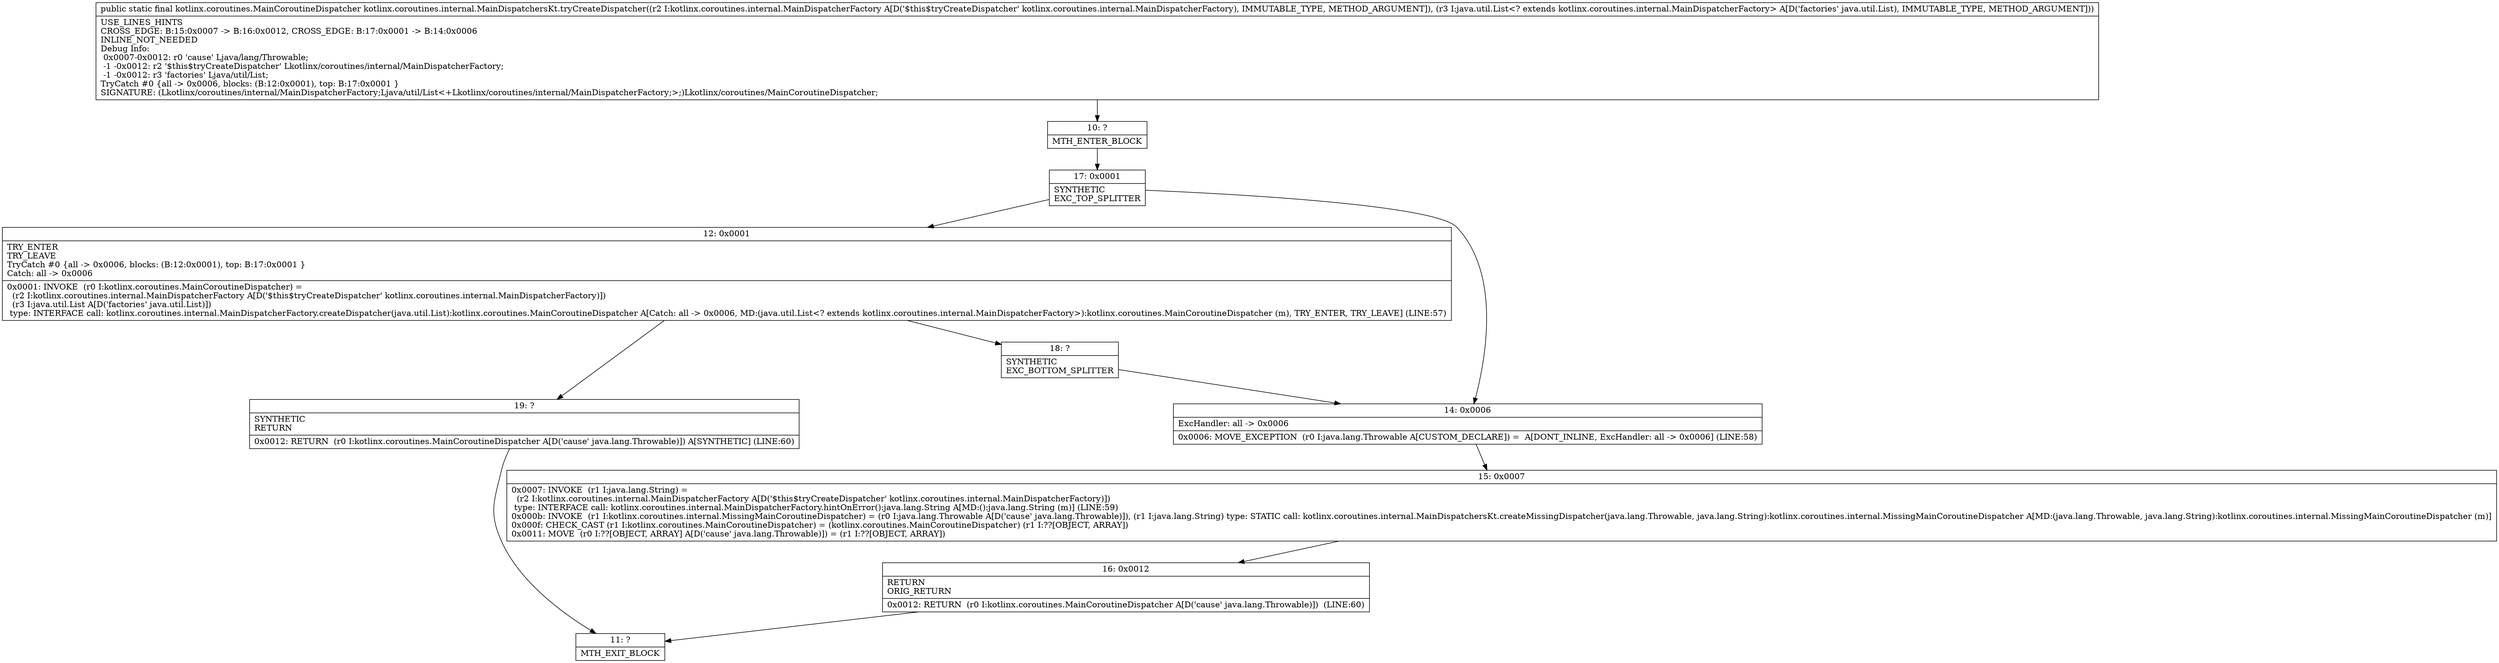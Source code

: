 digraph "CFG forkotlinx.coroutines.internal.MainDispatchersKt.tryCreateDispatcher(Lkotlinx\/coroutines\/internal\/MainDispatcherFactory;Ljava\/util\/List;)Lkotlinx\/coroutines\/MainCoroutineDispatcher;" {
Node_10 [shape=record,label="{10\:\ ?|MTH_ENTER_BLOCK\l}"];
Node_17 [shape=record,label="{17\:\ 0x0001|SYNTHETIC\lEXC_TOP_SPLITTER\l}"];
Node_12 [shape=record,label="{12\:\ 0x0001|TRY_ENTER\lTRY_LEAVE\lTryCatch #0 \{all \-\> 0x0006, blocks: (B:12:0x0001), top: B:17:0x0001 \}\lCatch: all \-\> 0x0006\l|0x0001: INVOKE  (r0 I:kotlinx.coroutines.MainCoroutineDispatcher) = \l  (r2 I:kotlinx.coroutines.internal.MainDispatcherFactory A[D('$this$tryCreateDispatcher' kotlinx.coroutines.internal.MainDispatcherFactory)])\l  (r3 I:java.util.List A[D('factories' java.util.List)])\l type: INTERFACE call: kotlinx.coroutines.internal.MainDispatcherFactory.createDispatcher(java.util.List):kotlinx.coroutines.MainCoroutineDispatcher A[Catch: all \-\> 0x0006, MD:(java.util.List\<? extends kotlinx.coroutines.internal.MainDispatcherFactory\>):kotlinx.coroutines.MainCoroutineDispatcher (m), TRY_ENTER, TRY_LEAVE] (LINE:57)\l}"];
Node_18 [shape=record,label="{18\:\ ?|SYNTHETIC\lEXC_BOTTOM_SPLITTER\l}"];
Node_19 [shape=record,label="{19\:\ ?|SYNTHETIC\lRETURN\l|0x0012: RETURN  (r0 I:kotlinx.coroutines.MainCoroutineDispatcher A[D('cause' java.lang.Throwable)]) A[SYNTHETIC] (LINE:60)\l}"];
Node_11 [shape=record,label="{11\:\ ?|MTH_EXIT_BLOCK\l}"];
Node_14 [shape=record,label="{14\:\ 0x0006|ExcHandler: all \-\> 0x0006\l|0x0006: MOVE_EXCEPTION  (r0 I:java.lang.Throwable A[CUSTOM_DECLARE]) =  A[DONT_INLINE, ExcHandler: all \-\> 0x0006] (LINE:58)\l}"];
Node_15 [shape=record,label="{15\:\ 0x0007|0x0007: INVOKE  (r1 I:java.lang.String) = \l  (r2 I:kotlinx.coroutines.internal.MainDispatcherFactory A[D('$this$tryCreateDispatcher' kotlinx.coroutines.internal.MainDispatcherFactory)])\l type: INTERFACE call: kotlinx.coroutines.internal.MainDispatcherFactory.hintOnError():java.lang.String A[MD:():java.lang.String (m)] (LINE:59)\l0x000b: INVOKE  (r1 I:kotlinx.coroutines.internal.MissingMainCoroutineDispatcher) = (r0 I:java.lang.Throwable A[D('cause' java.lang.Throwable)]), (r1 I:java.lang.String) type: STATIC call: kotlinx.coroutines.internal.MainDispatchersKt.createMissingDispatcher(java.lang.Throwable, java.lang.String):kotlinx.coroutines.internal.MissingMainCoroutineDispatcher A[MD:(java.lang.Throwable, java.lang.String):kotlinx.coroutines.internal.MissingMainCoroutineDispatcher (m)]\l0x000f: CHECK_CAST (r1 I:kotlinx.coroutines.MainCoroutineDispatcher) = (kotlinx.coroutines.MainCoroutineDispatcher) (r1 I:??[OBJECT, ARRAY]) \l0x0011: MOVE  (r0 I:??[OBJECT, ARRAY] A[D('cause' java.lang.Throwable)]) = (r1 I:??[OBJECT, ARRAY]) \l}"];
Node_16 [shape=record,label="{16\:\ 0x0012|RETURN\lORIG_RETURN\l|0x0012: RETURN  (r0 I:kotlinx.coroutines.MainCoroutineDispatcher A[D('cause' java.lang.Throwable)])  (LINE:60)\l}"];
MethodNode[shape=record,label="{public static final kotlinx.coroutines.MainCoroutineDispatcher kotlinx.coroutines.internal.MainDispatchersKt.tryCreateDispatcher((r2 I:kotlinx.coroutines.internal.MainDispatcherFactory A[D('$this$tryCreateDispatcher' kotlinx.coroutines.internal.MainDispatcherFactory), IMMUTABLE_TYPE, METHOD_ARGUMENT]), (r3 I:java.util.List\<? extends kotlinx.coroutines.internal.MainDispatcherFactory\> A[D('factories' java.util.List), IMMUTABLE_TYPE, METHOD_ARGUMENT]))  | USE_LINES_HINTS\lCROSS_EDGE: B:15:0x0007 \-\> B:16:0x0012, CROSS_EDGE: B:17:0x0001 \-\> B:14:0x0006\lINLINE_NOT_NEEDED\lDebug Info:\l  0x0007\-0x0012: r0 'cause' Ljava\/lang\/Throwable;\l  \-1 \-0x0012: r2 '$this$tryCreateDispatcher' Lkotlinx\/coroutines\/internal\/MainDispatcherFactory;\l  \-1 \-0x0012: r3 'factories' Ljava\/util\/List;\lTryCatch #0 \{all \-\> 0x0006, blocks: (B:12:0x0001), top: B:17:0x0001 \}\lSIGNATURE: (Lkotlinx\/coroutines\/internal\/MainDispatcherFactory;Ljava\/util\/List\<+Lkotlinx\/coroutines\/internal\/MainDispatcherFactory;\>;)Lkotlinx\/coroutines\/MainCoroutineDispatcher;\l}"];
MethodNode -> Node_10;Node_10 -> Node_17;
Node_17 -> Node_12;
Node_17 -> Node_14;
Node_12 -> Node_18;
Node_12 -> Node_19;
Node_18 -> Node_14;
Node_19 -> Node_11;
Node_14 -> Node_15;
Node_15 -> Node_16;
Node_16 -> Node_11;
}

